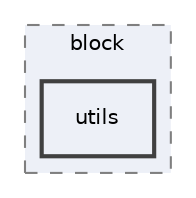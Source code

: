 digraph "utils"
{
 // INTERACTIVE_SVG=YES
 // LATEX_PDF_SIZE
  edge [fontname="Helvetica",fontsize="10",labelfontname="Helvetica",labelfontsize="10"];
  node [fontname="Helvetica",fontsize="10",shape=record];
  compound=true
  subgraph clusterdir_46a300e4974f45ffe4be063a03f2fd9d {
    graph [ bgcolor="#edf0f7", pencolor="grey50", style="filled,dashed,", label="block", fontname="Helvetica", fontsize="10", URL="dir_46a300e4974f45ffe4be063a03f2fd9d.html"]
  dir_eb5c35eebaf6ab74591a06573b7be797 [shape=box, label="utils", style="filled,bold,", fillcolor="#edf0f7", color="grey25", URL="dir_eb5c35eebaf6ab74591a06573b7be797.html"];
  }
}
